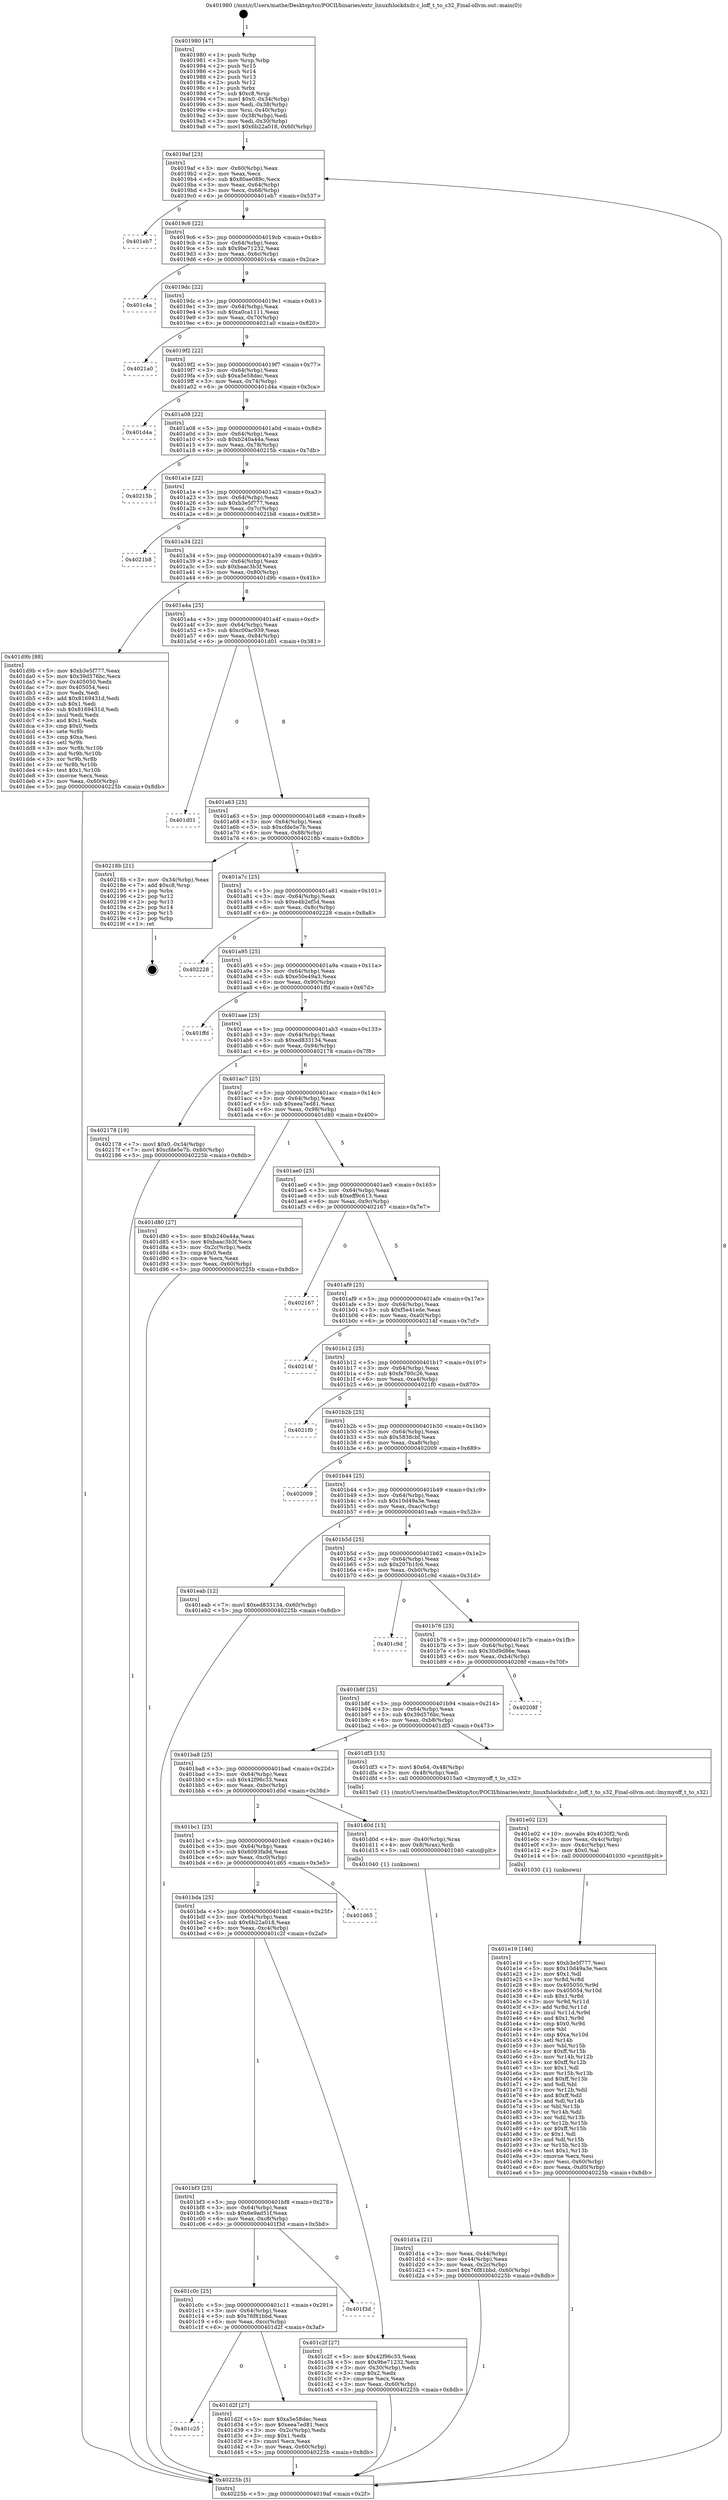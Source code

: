 digraph "0x401980" {
  label = "0x401980 (/mnt/c/Users/mathe/Desktop/tcc/POCII/binaries/extr_linuxfslockdxdr.c_loff_t_to_s32_Final-ollvm.out::main(0))"
  labelloc = "t"
  node[shape=record]

  Entry [label="",width=0.3,height=0.3,shape=circle,fillcolor=black,style=filled]
  "0x4019af" [label="{
     0x4019af [23]\l
     | [instrs]\l
     &nbsp;&nbsp;0x4019af \<+3\>: mov -0x60(%rbp),%eax\l
     &nbsp;&nbsp;0x4019b2 \<+2\>: mov %eax,%ecx\l
     &nbsp;&nbsp;0x4019b4 \<+6\>: sub $0x80ae089c,%ecx\l
     &nbsp;&nbsp;0x4019ba \<+3\>: mov %eax,-0x64(%rbp)\l
     &nbsp;&nbsp;0x4019bd \<+3\>: mov %ecx,-0x68(%rbp)\l
     &nbsp;&nbsp;0x4019c0 \<+6\>: je 0000000000401eb7 \<main+0x537\>\l
  }"]
  "0x401eb7" [label="{
     0x401eb7\l
  }", style=dashed]
  "0x4019c6" [label="{
     0x4019c6 [22]\l
     | [instrs]\l
     &nbsp;&nbsp;0x4019c6 \<+5\>: jmp 00000000004019cb \<main+0x4b\>\l
     &nbsp;&nbsp;0x4019cb \<+3\>: mov -0x64(%rbp),%eax\l
     &nbsp;&nbsp;0x4019ce \<+5\>: sub $0x9be71232,%eax\l
     &nbsp;&nbsp;0x4019d3 \<+3\>: mov %eax,-0x6c(%rbp)\l
     &nbsp;&nbsp;0x4019d6 \<+6\>: je 0000000000401c4a \<main+0x2ca\>\l
  }"]
  Exit [label="",width=0.3,height=0.3,shape=circle,fillcolor=black,style=filled,peripheries=2]
  "0x401c4a" [label="{
     0x401c4a\l
  }", style=dashed]
  "0x4019dc" [label="{
     0x4019dc [22]\l
     | [instrs]\l
     &nbsp;&nbsp;0x4019dc \<+5\>: jmp 00000000004019e1 \<main+0x61\>\l
     &nbsp;&nbsp;0x4019e1 \<+3\>: mov -0x64(%rbp),%eax\l
     &nbsp;&nbsp;0x4019e4 \<+5\>: sub $0xa0ca1111,%eax\l
     &nbsp;&nbsp;0x4019e9 \<+3\>: mov %eax,-0x70(%rbp)\l
     &nbsp;&nbsp;0x4019ec \<+6\>: je 00000000004021a0 \<main+0x820\>\l
  }"]
  "0x401e19" [label="{
     0x401e19 [146]\l
     | [instrs]\l
     &nbsp;&nbsp;0x401e19 \<+5\>: mov $0xb3e5f777,%esi\l
     &nbsp;&nbsp;0x401e1e \<+5\>: mov $0x10d49a3e,%ecx\l
     &nbsp;&nbsp;0x401e23 \<+2\>: mov $0x1,%dl\l
     &nbsp;&nbsp;0x401e25 \<+3\>: xor %r8d,%r8d\l
     &nbsp;&nbsp;0x401e28 \<+8\>: mov 0x405050,%r9d\l
     &nbsp;&nbsp;0x401e30 \<+8\>: mov 0x405054,%r10d\l
     &nbsp;&nbsp;0x401e38 \<+4\>: sub $0x1,%r8d\l
     &nbsp;&nbsp;0x401e3c \<+3\>: mov %r9d,%r11d\l
     &nbsp;&nbsp;0x401e3f \<+3\>: add %r8d,%r11d\l
     &nbsp;&nbsp;0x401e42 \<+4\>: imul %r11d,%r9d\l
     &nbsp;&nbsp;0x401e46 \<+4\>: and $0x1,%r9d\l
     &nbsp;&nbsp;0x401e4a \<+4\>: cmp $0x0,%r9d\l
     &nbsp;&nbsp;0x401e4e \<+3\>: sete %bl\l
     &nbsp;&nbsp;0x401e51 \<+4\>: cmp $0xa,%r10d\l
     &nbsp;&nbsp;0x401e55 \<+4\>: setl %r14b\l
     &nbsp;&nbsp;0x401e59 \<+3\>: mov %bl,%r15b\l
     &nbsp;&nbsp;0x401e5c \<+4\>: xor $0xff,%r15b\l
     &nbsp;&nbsp;0x401e60 \<+3\>: mov %r14b,%r12b\l
     &nbsp;&nbsp;0x401e63 \<+4\>: xor $0xff,%r12b\l
     &nbsp;&nbsp;0x401e67 \<+3\>: xor $0x1,%dl\l
     &nbsp;&nbsp;0x401e6a \<+3\>: mov %r15b,%r13b\l
     &nbsp;&nbsp;0x401e6d \<+4\>: and $0xff,%r13b\l
     &nbsp;&nbsp;0x401e71 \<+2\>: and %dl,%bl\l
     &nbsp;&nbsp;0x401e73 \<+3\>: mov %r12b,%dil\l
     &nbsp;&nbsp;0x401e76 \<+4\>: and $0xff,%dil\l
     &nbsp;&nbsp;0x401e7a \<+3\>: and %dl,%r14b\l
     &nbsp;&nbsp;0x401e7d \<+3\>: or %bl,%r13b\l
     &nbsp;&nbsp;0x401e80 \<+3\>: or %r14b,%dil\l
     &nbsp;&nbsp;0x401e83 \<+3\>: xor %dil,%r13b\l
     &nbsp;&nbsp;0x401e86 \<+3\>: or %r12b,%r15b\l
     &nbsp;&nbsp;0x401e89 \<+4\>: xor $0xff,%r15b\l
     &nbsp;&nbsp;0x401e8d \<+3\>: or $0x1,%dl\l
     &nbsp;&nbsp;0x401e90 \<+3\>: and %dl,%r15b\l
     &nbsp;&nbsp;0x401e93 \<+3\>: or %r15b,%r13b\l
     &nbsp;&nbsp;0x401e96 \<+4\>: test $0x1,%r13b\l
     &nbsp;&nbsp;0x401e9a \<+3\>: cmovne %ecx,%esi\l
     &nbsp;&nbsp;0x401e9d \<+3\>: mov %esi,-0x60(%rbp)\l
     &nbsp;&nbsp;0x401ea0 \<+6\>: mov %eax,-0xd0(%rbp)\l
     &nbsp;&nbsp;0x401ea6 \<+5\>: jmp 000000000040225b \<main+0x8db\>\l
  }"]
  "0x4021a0" [label="{
     0x4021a0\l
  }", style=dashed]
  "0x4019f2" [label="{
     0x4019f2 [22]\l
     | [instrs]\l
     &nbsp;&nbsp;0x4019f2 \<+5\>: jmp 00000000004019f7 \<main+0x77\>\l
     &nbsp;&nbsp;0x4019f7 \<+3\>: mov -0x64(%rbp),%eax\l
     &nbsp;&nbsp;0x4019fa \<+5\>: sub $0xa5e58dec,%eax\l
     &nbsp;&nbsp;0x4019ff \<+3\>: mov %eax,-0x74(%rbp)\l
     &nbsp;&nbsp;0x401a02 \<+6\>: je 0000000000401d4a \<main+0x3ca\>\l
  }"]
  "0x401e02" [label="{
     0x401e02 [23]\l
     | [instrs]\l
     &nbsp;&nbsp;0x401e02 \<+10\>: movabs $0x4030f2,%rdi\l
     &nbsp;&nbsp;0x401e0c \<+3\>: mov %eax,-0x4c(%rbp)\l
     &nbsp;&nbsp;0x401e0f \<+3\>: mov -0x4c(%rbp),%esi\l
     &nbsp;&nbsp;0x401e12 \<+2\>: mov $0x0,%al\l
     &nbsp;&nbsp;0x401e14 \<+5\>: call 0000000000401030 \<printf@plt\>\l
     | [calls]\l
     &nbsp;&nbsp;0x401030 \{1\} (unknown)\l
  }"]
  "0x401d4a" [label="{
     0x401d4a\l
  }", style=dashed]
  "0x401a08" [label="{
     0x401a08 [22]\l
     | [instrs]\l
     &nbsp;&nbsp;0x401a08 \<+5\>: jmp 0000000000401a0d \<main+0x8d\>\l
     &nbsp;&nbsp;0x401a0d \<+3\>: mov -0x64(%rbp),%eax\l
     &nbsp;&nbsp;0x401a10 \<+5\>: sub $0xb240a44a,%eax\l
     &nbsp;&nbsp;0x401a15 \<+3\>: mov %eax,-0x78(%rbp)\l
     &nbsp;&nbsp;0x401a18 \<+6\>: je 000000000040215b \<main+0x7db\>\l
  }"]
  "0x401c25" [label="{
     0x401c25\l
  }", style=dashed]
  "0x40215b" [label="{
     0x40215b\l
  }", style=dashed]
  "0x401a1e" [label="{
     0x401a1e [22]\l
     | [instrs]\l
     &nbsp;&nbsp;0x401a1e \<+5\>: jmp 0000000000401a23 \<main+0xa3\>\l
     &nbsp;&nbsp;0x401a23 \<+3\>: mov -0x64(%rbp),%eax\l
     &nbsp;&nbsp;0x401a26 \<+5\>: sub $0xb3e5f777,%eax\l
     &nbsp;&nbsp;0x401a2b \<+3\>: mov %eax,-0x7c(%rbp)\l
     &nbsp;&nbsp;0x401a2e \<+6\>: je 00000000004021b8 \<main+0x838\>\l
  }"]
  "0x401d2f" [label="{
     0x401d2f [27]\l
     | [instrs]\l
     &nbsp;&nbsp;0x401d2f \<+5\>: mov $0xa5e58dec,%eax\l
     &nbsp;&nbsp;0x401d34 \<+5\>: mov $0xeea7ed81,%ecx\l
     &nbsp;&nbsp;0x401d39 \<+3\>: mov -0x2c(%rbp),%edx\l
     &nbsp;&nbsp;0x401d3c \<+3\>: cmp $0x1,%edx\l
     &nbsp;&nbsp;0x401d3f \<+3\>: cmovl %ecx,%eax\l
     &nbsp;&nbsp;0x401d42 \<+3\>: mov %eax,-0x60(%rbp)\l
     &nbsp;&nbsp;0x401d45 \<+5\>: jmp 000000000040225b \<main+0x8db\>\l
  }"]
  "0x4021b8" [label="{
     0x4021b8\l
  }", style=dashed]
  "0x401a34" [label="{
     0x401a34 [22]\l
     | [instrs]\l
     &nbsp;&nbsp;0x401a34 \<+5\>: jmp 0000000000401a39 \<main+0xb9\>\l
     &nbsp;&nbsp;0x401a39 \<+3\>: mov -0x64(%rbp),%eax\l
     &nbsp;&nbsp;0x401a3c \<+5\>: sub $0xbaac3b3f,%eax\l
     &nbsp;&nbsp;0x401a41 \<+3\>: mov %eax,-0x80(%rbp)\l
     &nbsp;&nbsp;0x401a44 \<+6\>: je 0000000000401d9b \<main+0x41b\>\l
  }"]
  "0x401c0c" [label="{
     0x401c0c [25]\l
     | [instrs]\l
     &nbsp;&nbsp;0x401c0c \<+5\>: jmp 0000000000401c11 \<main+0x291\>\l
     &nbsp;&nbsp;0x401c11 \<+3\>: mov -0x64(%rbp),%eax\l
     &nbsp;&nbsp;0x401c14 \<+5\>: sub $0x76f81bbd,%eax\l
     &nbsp;&nbsp;0x401c19 \<+6\>: mov %eax,-0xcc(%rbp)\l
     &nbsp;&nbsp;0x401c1f \<+6\>: je 0000000000401d2f \<main+0x3af\>\l
  }"]
  "0x401d9b" [label="{
     0x401d9b [88]\l
     | [instrs]\l
     &nbsp;&nbsp;0x401d9b \<+5\>: mov $0xb3e5f777,%eax\l
     &nbsp;&nbsp;0x401da0 \<+5\>: mov $0x39d576bc,%ecx\l
     &nbsp;&nbsp;0x401da5 \<+7\>: mov 0x405050,%edx\l
     &nbsp;&nbsp;0x401dac \<+7\>: mov 0x405054,%esi\l
     &nbsp;&nbsp;0x401db3 \<+2\>: mov %edx,%edi\l
     &nbsp;&nbsp;0x401db5 \<+6\>: add $0x8169431d,%edi\l
     &nbsp;&nbsp;0x401dbb \<+3\>: sub $0x1,%edi\l
     &nbsp;&nbsp;0x401dbe \<+6\>: sub $0x8169431d,%edi\l
     &nbsp;&nbsp;0x401dc4 \<+3\>: imul %edi,%edx\l
     &nbsp;&nbsp;0x401dc7 \<+3\>: and $0x1,%edx\l
     &nbsp;&nbsp;0x401dca \<+3\>: cmp $0x0,%edx\l
     &nbsp;&nbsp;0x401dcd \<+4\>: sete %r8b\l
     &nbsp;&nbsp;0x401dd1 \<+3\>: cmp $0xa,%esi\l
     &nbsp;&nbsp;0x401dd4 \<+4\>: setl %r9b\l
     &nbsp;&nbsp;0x401dd8 \<+3\>: mov %r8b,%r10b\l
     &nbsp;&nbsp;0x401ddb \<+3\>: and %r9b,%r10b\l
     &nbsp;&nbsp;0x401dde \<+3\>: xor %r9b,%r8b\l
     &nbsp;&nbsp;0x401de1 \<+3\>: or %r8b,%r10b\l
     &nbsp;&nbsp;0x401de4 \<+4\>: test $0x1,%r10b\l
     &nbsp;&nbsp;0x401de8 \<+3\>: cmovne %ecx,%eax\l
     &nbsp;&nbsp;0x401deb \<+3\>: mov %eax,-0x60(%rbp)\l
     &nbsp;&nbsp;0x401dee \<+5\>: jmp 000000000040225b \<main+0x8db\>\l
  }"]
  "0x401a4a" [label="{
     0x401a4a [25]\l
     | [instrs]\l
     &nbsp;&nbsp;0x401a4a \<+5\>: jmp 0000000000401a4f \<main+0xcf\>\l
     &nbsp;&nbsp;0x401a4f \<+3\>: mov -0x64(%rbp),%eax\l
     &nbsp;&nbsp;0x401a52 \<+5\>: sub $0xc00ac939,%eax\l
     &nbsp;&nbsp;0x401a57 \<+6\>: mov %eax,-0x84(%rbp)\l
     &nbsp;&nbsp;0x401a5d \<+6\>: je 0000000000401d01 \<main+0x381\>\l
  }"]
  "0x401f3d" [label="{
     0x401f3d\l
  }", style=dashed]
  "0x401d01" [label="{
     0x401d01\l
  }", style=dashed]
  "0x401a63" [label="{
     0x401a63 [25]\l
     | [instrs]\l
     &nbsp;&nbsp;0x401a63 \<+5\>: jmp 0000000000401a68 \<main+0xe8\>\l
     &nbsp;&nbsp;0x401a68 \<+3\>: mov -0x64(%rbp),%eax\l
     &nbsp;&nbsp;0x401a6b \<+5\>: sub $0xcfde5e7b,%eax\l
     &nbsp;&nbsp;0x401a70 \<+6\>: mov %eax,-0x88(%rbp)\l
     &nbsp;&nbsp;0x401a76 \<+6\>: je 000000000040218b \<main+0x80b\>\l
  }"]
  "0x401d1a" [label="{
     0x401d1a [21]\l
     | [instrs]\l
     &nbsp;&nbsp;0x401d1a \<+3\>: mov %eax,-0x44(%rbp)\l
     &nbsp;&nbsp;0x401d1d \<+3\>: mov -0x44(%rbp),%eax\l
     &nbsp;&nbsp;0x401d20 \<+3\>: mov %eax,-0x2c(%rbp)\l
     &nbsp;&nbsp;0x401d23 \<+7\>: movl $0x76f81bbd,-0x60(%rbp)\l
     &nbsp;&nbsp;0x401d2a \<+5\>: jmp 000000000040225b \<main+0x8db\>\l
  }"]
  "0x40218b" [label="{
     0x40218b [21]\l
     | [instrs]\l
     &nbsp;&nbsp;0x40218b \<+3\>: mov -0x34(%rbp),%eax\l
     &nbsp;&nbsp;0x40218e \<+7\>: add $0xc8,%rsp\l
     &nbsp;&nbsp;0x402195 \<+1\>: pop %rbx\l
     &nbsp;&nbsp;0x402196 \<+2\>: pop %r12\l
     &nbsp;&nbsp;0x402198 \<+2\>: pop %r13\l
     &nbsp;&nbsp;0x40219a \<+2\>: pop %r14\l
     &nbsp;&nbsp;0x40219c \<+2\>: pop %r15\l
     &nbsp;&nbsp;0x40219e \<+1\>: pop %rbp\l
     &nbsp;&nbsp;0x40219f \<+1\>: ret\l
  }"]
  "0x401a7c" [label="{
     0x401a7c [25]\l
     | [instrs]\l
     &nbsp;&nbsp;0x401a7c \<+5\>: jmp 0000000000401a81 \<main+0x101\>\l
     &nbsp;&nbsp;0x401a81 \<+3\>: mov -0x64(%rbp),%eax\l
     &nbsp;&nbsp;0x401a84 \<+5\>: sub $0xe4b2ef5d,%eax\l
     &nbsp;&nbsp;0x401a89 \<+6\>: mov %eax,-0x8c(%rbp)\l
     &nbsp;&nbsp;0x401a8f \<+6\>: je 0000000000402228 \<main+0x8a8\>\l
  }"]
  "0x401980" [label="{
     0x401980 [47]\l
     | [instrs]\l
     &nbsp;&nbsp;0x401980 \<+1\>: push %rbp\l
     &nbsp;&nbsp;0x401981 \<+3\>: mov %rsp,%rbp\l
     &nbsp;&nbsp;0x401984 \<+2\>: push %r15\l
     &nbsp;&nbsp;0x401986 \<+2\>: push %r14\l
     &nbsp;&nbsp;0x401988 \<+2\>: push %r13\l
     &nbsp;&nbsp;0x40198a \<+2\>: push %r12\l
     &nbsp;&nbsp;0x40198c \<+1\>: push %rbx\l
     &nbsp;&nbsp;0x40198d \<+7\>: sub $0xc8,%rsp\l
     &nbsp;&nbsp;0x401994 \<+7\>: movl $0x0,-0x34(%rbp)\l
     &nbsp;&nbsp;0x40199b \<+3\>: mov %edi,-0x38(%rbp)\l
     &nbsp;&nbsp;0x40199e \<+4\>: mov %rsi,-0x40(%rbp)\l
     &nbsp;&nbsp;0x4019a2 \<+3\>: mov -0x38(%rbp),%edi\l
     &nbsp;&nbsp;0x4019a5 \<+3\>: mov %edi,-0x30(%rbp)\l
     &nbsp;&nbsp;0x4019a8 \<+7\>: movl $0x6b22a018,-0x60(%rbp)\l
  }"]
  "0x402228" [label="{
     0x402228\l
  }", style=dashed]
  "0x401a95" [label="{
     0x401a95 [25]\l
     | [instrs]\l
     &nbsp;&nbsp;0x401a95 \<+5\>: jmp 0000000000401a9a \<main+0x11a\>\l
     &nbsp;&nbsp;0x401a9a \<+3\>: mov -0x64(%rbp),%eax\l
     &nbsp;&nbsp;0x401a9d \<+5\>: sub $0xe50e49a3,%eax\l
     &nbsp;&nbsp;0x401aa2 \<+6\>: mov %eax,-0x90(%rbp)\l
     &nbsp;&nbsp;0x401aa8 \<+6\>: je 0000000000401ffd \<main+0x67d\>\l
  }"]
  "0x40225b" [label="{
     0x40225b [5]\l
     | [instrs]\l
     &nbsp;&nbsp;0x40225b \<+5\>: jmp 00000000004019af \<main+0x2f\>\l
  }"]
  "0x401ffd" [label="{
     0x401ffd\l
  }", style=dashed]
  "0x401aae" [label="{
     0x401aae [25]\l
     | [instrs]\l
     &nbsp;&nbsp;0x401aae \<+5\>: jmp 0000000000401ab3 \<main+0x133\>\l
     &nbsp;&nbsp;0x401ab3 \<+3\>: mov -0x64(%rbp),%eax\l
     &nbsp;&nbsp;0x401ab6 \<+5\>: sub $0xed833134,%eax\l
     &nbsp;&nbsp;0x401abb \<+6\>: mov %eax,-0x94(%rbp)\l
     &nbsp;&nbsp;0x401ac1 \<+6\>: je 0000000000402178 \<main+0x7f8\>\l
  }"]
  "0x401bf3" [label="{
     0x401bf3 [25]\l
     | [instrs]\l
     &nbsp;&nbsp;0x401bf3 \<+5\>: jmp 0000000000401bf8 \<main+0x278\>\l
     &nbsp;&nbsp;0x401bf8 \<+3\>: mov -0x64(%rbp),%eax\l
     &nbsp;&nbsp;0x401bfb \<+5\>: sub $0x6e9ad51f,%eax\l
     &nbsp;&nbsp;0x401c00 \<+6\>: mov %eax,-0xc8(%rbp)\l
     &nbsp;&nbsp;0x401c06 \<+6\>: je 0000000000401f3d \<main+0x5bd\>\l
  }"]
  "0x402178" [label="{
     0x402178 [19]\l
     | [instrs]\l
     &nbsp;&nbsp;0x402178 \<+7\>: movl $0x0,-0x34(%rbp)\l
     &nbsp;&nbsp;0x40217f \<+7\>: movl $0xcfde5e7b,-0x60(%rbp)\l
     &nbsp;&nbsp;0x402186 \<+5\>: jmp 000000000040225b \<main+0x8db\>\l
  }"]
  "0x401ac7" [label="{
     0x401ac7 [25]\l
     | [instrs]\l
     &nbsp;&nbsp;0x401ac7 \<+5\>: jmp 0000000000401acc \<main+0x14c\>\l
     &nbsp;&nbsp;0x401acc \<+3\>: mov -0x64(%rbp),%eax\l
     &nbsp;&nbsp;0x401acf \<+5\>: sub $0xeea7ed81,%eax\l
     &nbsp;&nbsp;0x401ad4 \<+6\>: mov %eax,-0x98(%rbp)\l
     &nbsp;&nbsp;0x401ada \<+6\>: je 0000000000401d80 \<main+0x400\>\l
  }"]
  "0x401c2f" [label="{
     0x401c2f [27]\l
     | [instrs]\l
     &nbsp;&nbsp;0x401c2f \<+5\>: mov $0x42f96c33,%eax\l
     &nbsp;&nbsp;0x401c34 \<+5\>: mov $0x9be71232,%ecx\l
     &nbsp;&nbsp;0x401c39 \<+3\>: mov -0x30(%rbp),%edx\l
     &nbsp;&nbsp;0x401c3c \<+3\>: cmp $0x2,%edx\l
     &nbsp;&nbsp;0x401c3f \<+3\>: cmovne %ecx,%eax\l
     &nbsp;&nbsp;0x401c42 \<+3\>: mov %eax,-0x60(%rbp)\l
     &nbsp;&nbsp;0x401c45 \<+5\>: jmp 000000000040225b \<main+0x8db\>\l
  }"]
  "0x401d80" [label="{
     0x401d80 [27]\l
     | [instrs]\l
     &nbsp;&nbsp;0x401d80 \<+5\>: mov $0xb240a44a,%eax\l
     &nbsp;&nbsp;0x401d85 \<+5\>: mov $0xbaac3b3f,%ecx\l
     &nbsp;&nbsp;0x401d8a \<+3\>: mov -0x2c(%rbp),%edx\l
     &nbsp;&nbsp;0x401d8d \<+3\>: cmp $0x0,%edx\l
     &nbsp;&nbsp;0x401d90 \<+3\>: cmove %ecx,%eax\l
     &nbsp;&nbsp;0x401d93 \<+3\>: mov %eax,-0x60(%rbp)\l
     &nbsp;&nbsp;0x401d96 \<+5\>: jmp 000000000040225b \<main+0x8db\>\l
  }"]
  "0x401ae0" [label="{
     0x401ae0 [25]\l
     | [instrs]\l
     &nbsp;&nbsp;0x401ae0 \<+5\>: jmp 0000000000401ae5 \<main+0x165\>\l
     &nbsp;&nbsp;0x401ae5 \<+3\>: mov -0x64(%rbp),%eax\l
     &nbsp;&nbsp;0x401ae8 \<+5\>: sub $0xeff9c613,%eax\l
     &nbsp;&nbsp;0x401aed \<+6\>: mov %eax,-0x9c(%rbp)\l
     &nbsp;&nbsp;0x401af3 \<+6\>: je 0000000000402167 \<main+0x7e7\>\l
  }"]
  "0x401bda" [label="{
     0x401bda [25]\l
     | [instrs]\l
     &nbsp;&nbsp;0x401bda \<+5\>: jmp 0000000000401bdf \<main+0x25f\>\l
     &nbsp;&nbsp;0x401bdf \<+3\>: mov -0x64(%rbp),%eax\l
     &nbsp;&nbsp;0x401be2 \<+5\>: sub $0x6b22a018,%eax\l
     &nbsp;&nbsp;0x401be7 \<+6\>: mov %eax,-0xc4(%rbp)\l
     &nbsp;&nbsp;0x401bed \<+6\>: je 0000000000401c2f \<main+0x2af\>\l
  }"]
  "0x402167" [label="{
     0x402167\l
  }", style=dashed]
  "0x401af9" [label="{
     0x401af9 [25]\l
     | [instrs]\l
     &nbsp;&nbsp;0x401af9 \<+5\>: jmp 0000000000401afe \<main+0x17e\>\l
     &nbsp;&nbsp;0x401afe \<+3\>: mov -0x64(%rbp),%eax\l
     &nbsp;&nbsp;0x401b01 \<+5\>: sub $0xf5e41ede,%eax\l
     &nbsp;&nbsp;0x401b06 \<+6\>: mov %eax,-0xa0(%rbp)\l
     &nbsp;&nbsp;0x401b0c \<+6\>: je 000000000040214f \<main+0x7cf\>\l
  }"]
  "0x401d65" [label="{
     0x401d65\l
  }", style=dashed]
  "0x40214f" [label="{
     0x40214f\l
  }", style=dashed]
  "0x401b12" [label="{
     0x401b12 [25]\l
     | [instrs]\l
     &nbsp;&nbsp;0x401b12 \<+5\>: jmp 0000000000401b17 \<main+0x197\>\l
     &nbsp;&nbsp;0x401b17 \<+3\>: mov -0x64(%rbp),%eax\l
     &nbsp;&nbsp;0x401b1a \<+5\>: sub $0xfe790c26,%eax\l
     &nbsp;&nbsp;0x401b1f \<+6\>: mov %eax,-0xa4(%rbp)\l
     &nbsp;&nbsp;0x401b25 \<+6\>: je 00000000004021f0 \<main+0x870\>\l
  }"]
  "0x401bc1" [label="{
     0x401bc1 [25]\l
     | [instrs]\l
     &nbsp;&nbsp;0x401bc1 \<+5\>: jmp 0000000000401bc6 \<main+0x246\>\l
     &nbsp;&nbsp;0x401bc6 \<+3\>: mov -0x64(%rbp),%eax\l
     &nbsp;&nbsp;0x401bc9 \<+5\>: sub $0x6093fa9d,%eax\l
     &nbsp;&nbsp;0x401bce \<+6\>: mov %eax,-0xc0(%rbp)\l
     &nbsp;&nbsp;0x401bd4 \<+6\>: je 0000000000401d65 \<main+0x3e5\>\l
  }"]
  "0x4021f0" [label="{
     0x4021f0\l
  }", style=dashed]
  "0x401b2b" [label="{
     0x401b2b [25]\l
     | [instrs]\l
     &nbsp;&nbsp;0x401b2b \<+5\>: jmp 0000000000401b30 \<main+0x1b0\>\l
     &nbsp;&nbsp;0x401b30 \<+3\>: mov -0x64(%rbp),%eax\l
     &nbsp;&nbsp;0x401b33 \<+5\>: sub $0x5838cbf,%eax\l
     &nbsp;&nbsp;0x401b38 \<+6\>: mov %eax,-0xa8(%rbp)\l
     &nbsp;&nbsp;0x401b3e \<+6\>: je 0000000000402009 \<main+0x689\>\l
  }"]
  "0x401d0d" [label="{
     0x401d0d [13]\l
     | [instrs]\l
     &nbsp;&nbsp;0x401d0d \<+4\>: mov -0x40(%rbp),%rax\l
     &nbsp;&nbsp;0x401d11 \<+4\>: mov 0x8(%rax),%rdi\l
     &nbsp;&nbsp;0x401d15 \<+5\>: call 0000000000401040 \<atoi@plt\>\l
     | [calls]\l
     &nbsp;&nbsp;0x401040 \{1\} (unknown)\l
  }"]
  "0x402009" [label="{
     0x402009\l
  }", style=dashed]
  "0x401b44" [label="{
     0x401b44 [25]\l
     | [instrs]\l
     &nbsp;&nbsp;0x401b44 \<+5\>: jmp 0000000000401b49 \<main+0x1c9\>\l
     &nbsp;&nbsp;0x401b49 \<+3\>: mov -0x64(%rbp),%eax\l
     &nbsp;&nbsp;0x401b4c \<+5\>: sub $0x10d49a3e,%eax\l
     &nbsp;&nbsp;0x401b51 \<+6\>: mov %eax,-0xac(%rbp)\l
     &nbsp;&nbsp;0x401b57 \<+6\>: je 0000000000401eab \<main+0x52b\>\l
  }"]
  "0x401ba8" [label="{
     0x401ba8 [25]\l
     | [instrs]\l
     &nbsp;&nbsp;0x401ba8 \<+5\>: jmp 0000000000401bad \<main+0x22d\>\l
     &nbsp;&nbsp;0x401bad \<+3\>: mov -0x64(%rbp),%eax\l
     &nbsp;&nbsp;0x401bb0 \<+5\>: sub $0x42f96c33,%eax\l
     &nbsp;&nbsp;0x401bb5 \<+6\>: mov %eax,-0xbc(%rbp)\l
     &nbsp;&nbsp;0x401bbb \<+6\>: je 0000000000401d0d \<main+0x38d\>\l
  }"]
  "0x401eab" [label="{
     0x401eab [12]\l
     | [instrs]\l
     &nbsp;&nbsp;0x401eab \<+7\>: movl $0xed833134,-0x60(%rbp)\l
     &nbsp;&nbsp;0x401eb2 \<+5\>: jmp 000000000040225b \<main+0x8db\>\l
  }"]
  "0x401b5d" [label="{
     0x401b5d [25]\l
     | [instrs]\l
     &nbsp;&nbsp;0x401b5d \<+5\>: jmp 0000000000401b62 \<main+0x1e2\>\l
     &nbsp;&nbsp;0x401b62 \<+3\>: mov -0x64(%rbp),%eax\l
     &nbsp;&nbsp;0x401b65 \<+5\>: sub $0x207b1fc6,%eax\l
     &nbsp;&nbsp;0x401b6a \<+6\>: mov %eax,-0xb0(%rbp)\l
     &nbsp;&nbsp;0x401b70 \<+6\>: je 0000000000401c9d \<main+0x31d\>\l
  }"]
  "0x401df3" [label="{
     0x401df3 [15]\l
     | [instrs]\l
     &nbsp;&nbsp;0x401df3 \<+7\>: movl $0x64,-0x48(%rbp)\l
     &nbsp;&nbsp;0x401dfa \<+3\>: mov -0x48(%rbp),%edi\l
     &nbsp;&nbsp;0x401dfd \<+5\>: call 00000000004015a0 \<lmymyoff_t_to_s32\>\l
     | [calls]\l
     &nbsp;&nbsp;0x4015a0 \{1\} (/mnt/c/Users/mathe/Desktop/tcc/POCII/binaries/extr_linuxfslockdxdr.c_loff_t_to_s32_Final-ollvm.out::lmymyoff_t_to_s32)\l
  }"]
  "0x401c9d" [label="{
     0x401c9d\l
  }", style=dashed]
  "0x401b76" [label="{
     0x401b76 [25]\l
     | [instrs]\l
     &nbsp;&nbsp;0x401b76 \<+5\>: jmp 0000000000401b7b \<main+0x1fb\>\l
     &nbsp;&nbsp;0x401b7b \<+3\>: mov -0x64(%rbp),%eax\l
     &nbsp;&nbsp;0x401b7e \<+5\>: sub $0x30d9d86e,%eax\l
     &nbsp;&nbsp;0x401b83 \<+6\>: mov %eax,-0xb4(%rbp)\l
     &nbsp;&nbsp;0x401b89 \<+6\>: je 000000000040208f \<main+0x70f\>\l
  }"]
  "0x401b8f" [label="{
     0x401b8f [25]\l
     | [instrs]\l
     &nbsp;&nbsp;0x401b8f \<+5\>: jmp 0000000000401b94 \<main+0x214\>\l
     &nbsp;&nbsp;0x401b94 \<+3\>: mov -0x64(%rbp),%eax\l
     &nbsp;&nbsp;0x401b97 \<+5\>: sub $0x39d576bc,%eax\l
     &nbsp;&nbsp;0x401b9c \<+6\>: mov %eax,-0xb8(%rbp)\l
     &nbsp;&nbsp;0x401ba2 \<+6\>: je 0000000000401df3 \<main+0x473\>\l
  }"]
  "0x40208f" [label="{
     0x40208f\l
  }", style=dashed]
  Entry -> "0x401980" [label=" 1"]
  "0x4019af" -> "0x401eb7" [label=" 0"]
  "0x4019af" -> "0x4019c6" [label=" 9"]
  "0x40218b" -> Exit [label=" 1"]
  "0x4019c6" -> "0x401c4a" [label=" 0"]
  "0x4019c6" -> "0x4019dc" [label=" 9"]
  "0x402178" -> "0x40225b" [label=" 1"]
  "0x4019dc" -> "0x4021a0" [label=" 0"]
  "0x4019dc" -> "0x4019f2" [label=" 9"]
  "0x401eab" -> "0x40225b" [label=" 1"]
  "0x4019f2" -> "0x401d4a" [label=" 0"]
  "0x4019f2" -> "0x401a08" [label=" 9"]
  "0x401e19" -> "0x40225b" [label=" 1"]
  "0x401a08" -> "0x40215b" [label=" 0"]
  "0x401a08" -> "0x401a1e" [label=" 9"]
  "0x401e02" -> "0x401e19" [label=" 1"]
  "0x401a1e" -> "0x4021b8" [label=" 0"]
  "0x401a1e" -> "0x401a34" [label=" 9"]
  "0x401df3" -> "0x401e02" [label=" 1"]
  "0x401a34" -> "0x401d9b" [label=" 1"]
  "0x401a34" -> "0x401a4a" [label=" 8"]
  "0x401d80" -> "0x40225b" [label=" 1"]
  "0x401a4a" -> "0x401d01" [label=" 0"]
  "0x401a4a" -> "0x401a63" [label=" 8"]
  "0x401d2f" -> "0x40225b" [label=" 1"]
  "0x401a63" -> "0x40218b" [label=" 1"]
  "0x401a63" -> "0x401a7c" [label=" 7"]
  "0x401c0c" -> "0x401d2f" [label=" 1"]
  "0x401a7c" -> "0x402228" [label=" 0"]
  "0x401a7c" -> "0x401a95" [label=" 7"]
  "0x401d9b" -> "0x40225b" [label=" 1"]
  "0x401a95" -> "0x401ffd" [label=" 0"]
  "0x401a95" -> "0x401aae" [label=" 7"]
  "0x401bf3" -> "0x401c0c" [label=" 1"]
  "0x401aae" -> "0x402178" [label=" 1"]
  "0x401aae" -> "0x401ac7" [label=" 6"]
  "0x401bf3" -> "0x401f3d" [label=" 0"]
  "0x401ac7" -> "0x401d80" [label=" 1"]
  "0x401ac7" -> "0x401ae0" [label=" 5"]
  "0x401c0c" -> "0x401c25" [label=" 0"]
  "0x401ae0" -> "0x402167" [label=" 0"]
  "0x401ae0" -> "0x401af9" [label=" 5"]
  "0x401d0d" -> "0x401d1a" [label=" 1"]
  "0x401af9" -> "0x40214f" [label=" 0"]
  "0x401af9" -> "0x401b12" [label=" 5"]
  "0x40225b" -> "0x4019af" [label=" 8"]
  "0x401b12" -> "0x4021f0" [label=" 0"]
  "0x401b12" -> "0x401b2b" [label=" 5"]
  "0x401c2f" -> "0x40225b" [label=" 1"]
  "0x401b2b" -> "0x402009" [label=" 0"]
  "0x401b2b" -> "0x401b44" [label=" 5"]
  "0x401bda" -> "0x401bf3" [label=" 1"]
  "0x401b44" -> "0x401eab" [label=" 1"]
  "0x401b44" -> "0x401b5d" [label=" 4"]
  "0x401d1a" -> "0x40225b" [label=" 1"]
  "0x401b5d" -> "0x401c9d" [label=" 0"]
  "0x401b5d" -> "0x401b76" [label=" 4"]
  "0x401bc1" -> "0x401bda" [label=" 2"]
  "0x401b76" -> "0x40208f" [label=" 0"]
  "0x401b76" -> "0x401b8f" [label=" 4"]
  "0x401bc1" -> "0x401d65" [label=" 0"]
  "0x401b8f" -> "0x401df3" [label=" 1"]
  "0x401b8f" -> "0x401ba8" [label=" 3"]
  "0x401bda" -> "0x401c2f" [label=" 1"]
  "0x401ba8" -> "0x401d0d" [label=" 1"]
  "0x401ba8" -> "0x401bc1" [label=" 2"]
  "0x401980" -> "0x4019af" [label=" 1"]
}
